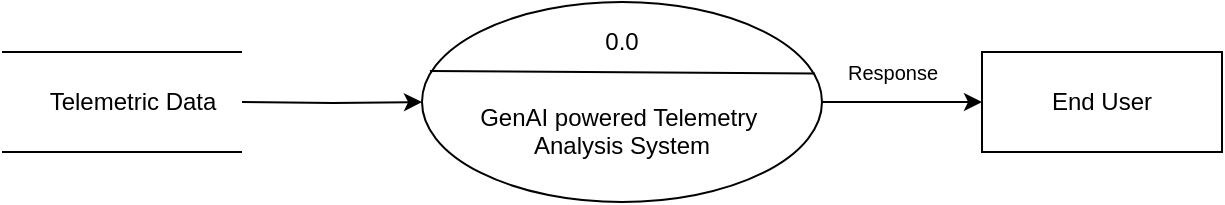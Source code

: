 <mxfile version="28.0.9">
  <diagram name="Page-1" id="gxXCrAukzHxfodOp5d42">
    <mxGraphModel dx="1042" dy="527" grid="1" gridSize="10" guides="1" tooltips="1" connect="1" arrows="1" fold="1" page="1" pageScale="1" pageWidth="850" pageHeight="1100" math="0" shadow="0">
      <root>
        <mxCell id="0" />
        <mxCell id="1" parent="0" />
        <mxCell id="hP7NHuq4rLhkgZXhlrEV-1" style="edgeStyle=orthogonalEdgeStyle;rounded=0;orthogonalLoop=1;jettySize=auto;html=1;entryX=0;entryY=0.5;entryDx=0;entryDy=0;" parent="1" target="hP7NHuq4rLhkgZXhlrEV-4" edge="1">
          <mxGeometry relative="1" as="geometry">
            <mxPoint x="230" y="230" as="sourcePoint" />
          </mxGeometry>
        </mxCell>
        <mxCell id="hP7NHuq4rLhkgZXhlrEV-3" style="edgeStyle=orthogonalEdgeStyle;rounded=0;orthogonalLoop=1;jettySize=auto;html=1;exitX=1;exitY=0.5;exitDx=0;exitDy=0;entryX=0;entryY=0.5;entryDx=0;entryDy=0;" parent="1" source="hP7NHuq4rLhkgZXhlrEV-4" target="hP7NHuq4rLhkgZXhlrEV-7" edge="1">
          <mxGeometry relative="1" as="geometry" />
        </mxCell>
        <mxCell id="hP7NHuq4rLhkgZXhlrEV-4" value="&lt;div&gt;&lt;br&gt;&lt;/div&gt;&lt;div&gt;&lt;span style=&quot;background-color: transparent; color: light-dark(rgb(0, 0, 0), rgb(255, 255, 255));&quot;&gt;&lt;br&gt;&lt;/span&gt;&lt;/div&gt;&lt;div&gt;&lt;span style=&quot;background-color: transparent; color: light-dark(rgb(0, 0, 0), rgb(255, 255, 255));&quot;&gt;GenAI powered Telemetry&amp;nbsp;&lt;/span&gt;&lt;/div&gt;&lt;div&gt;&lt;span style=&quot;background-color: transparent; color: light-dark(rgb(0, 0, 0), rgb(255, 255, 255));&quot;&gt;Analysis System&lt;/span&gt;&lt;/div&gt;" style="shape=ellipse;html=1;dashed=0;whiteSpace=wrap;perimeter=ellipsePerimeter;" parent="1" vertex="1">
          <mxGeometry x="320" y="180" width="200" height="100" as="geometry" />
        </mxCell>
        <mxCell id="hP7NHuq4rLhkgZXhlrEV-5" value="0.0" style="whiteSpace=wrap;html=1;strokeWidth=0;strokeColor=light-dark(default, #ffffff);" parent="1" vertex="1">
          <mxGeometry x="400" y="190" width="40" height="20" as="geometry" />
        </mxCell>
        <mxCell id="hP7NHuq4rLhkgZXhlrEV-6" value="" style="endArrow=none;html=1;rounded=0;exitX=0.046;exitY=0.329;exitDx=0;exitDy=0;exitPerimeter=0;entryX=0.982;entryY=0.357;entryDx=0;entryDy=0;entryPerimeter=0;" parent="1" target="hP7NHuq4rLhkgZXhlrEV-4" edge="1">
          <mxGeometry width="50" height="50" relative="1" as="geometry">
            <mxPoint x="324.0" y="214.45" as="sourcePoint" />
            <mxPoint x="506.8" y="215.55" as="targetPoint" />
          </mxGeometry>
        </mxCell>
        <mxCell id="hP7NHuq4rLhkgZXhlrEV-7" value="End User" style="html=1;dashed=0;whiteSpace=wrap;" parent="1" vertex="1">
          <mxGeometry x="600" y="205" width="120" height="50" as="geometry" />
        </mxCell>
        <mxCell id="hP7NHuq4rLhkgZXhlrEV-9" value="&lt;span style=&quot;font-size: 10px;&quot;&gt;Response&lt;/span&gt;" style="text;html=1;align=center;verticalAlign=middle;resizable=0;points=[];autosize=1;strokeColor=none;fillColor=none;" parent="1" vertex="1">
          <mxGeometry x="520" y="200" width="70" height="30" as="geometry" />
        </mxCell>
        <mxCell id="v3VQl4kVXRfFLQ61cIJZ-1" value="" style="endArrow=none;html=1;rounded=0;" edge="1" parent="1">
          <mxGeometry width="50" height="50" relative="1" as="geometry">
            <mxPoint x="110" y="205" as="sourcePoint" />
            <mxPoint x="230" y="205" as="targetPoint" />
          </mxGeometry>
        </mxCell>
        <mxCell id="v3VQl4kVXRfFLQ61cIJZ-2" value="" style="endArrow=none;html=1;rounded=0;" edge="1" parent="1">
          <mxGeometry width="50" height="50" relative="1" as="geometry">
            <mxPoint x="110" y="255" as="sourcePoint" />
            <mxPoint x="230" y="255" as="targetPoint" />
          </mxGeometry>
        </mxCell>
        <mxCell id="v3VQl4kVXRfFLQ61cIJZ-3" value="Telemetric Data" style="text;html=1;align=center;verticalAlign=middle;resizable=0;points=[];autosize=1;strokeColor=none;fillColor=none;" vertex="1" parent="1">
          <mxGeometry x="120" y="215" width="110" height="30" as="geometry" />
        </mxCell>
      </root>
    </mxGraphModel>
  </diagram>
</mxfile>

